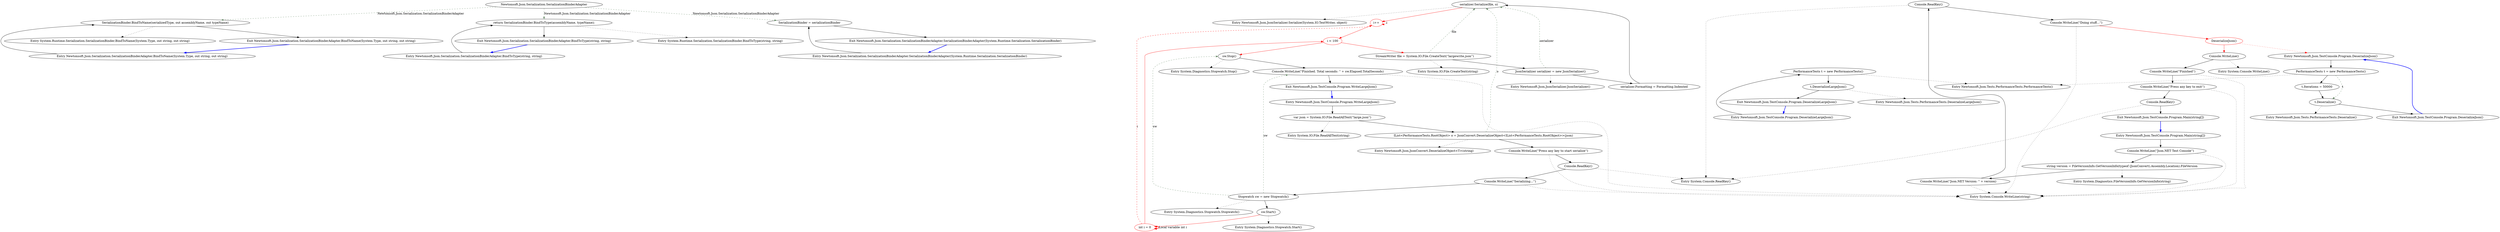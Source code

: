 digraph  {
m3_10 [label="Entry System.Runtime.Serialization.SerializationBinder.BindToName(System.Type, out string, out string)", span="0-0", cluster="System.Runtime.Serialization.SerializationBinder.BindToName(System.Type, out string, out string)", file="JsonSerializerTest.cs"];
m3_7 [label="Entry Newtonsoft.Json.Serialization.SerializationBinderAdapter.BindToName(System.Type, out string, out string)", span="44-44", cluster="Newtonsoft.Json.Serialization.SerializationBinderAdapter.BindToName(System.Type, out string, out string)", file="JsonSerializerTest.cs"];
m3_8 [label="SerializationBinder.BindToName(serializedType, out assemblyName, out typeName)", span="47-47", cluster="Newtonsoft.Json.Serialization.SerializationBinderAdapter.BindToName(System.Type, out string, out string)", file="JsonSerializerTest.cs"];
m3_9 [label="Exit Newtonsoft.Json.Serialization.SerializationBinderAdapter.BindToName(System.Type, out string, out string)", span="44-44", cluster="Newtonsoft.Json.Serialization.SerializationBinderAdapter.BindToName(System.Type, out string, out string)", file="JsonSerializerTest.cs"];
m3_3 [label="Entry Newtonsoft.Json.Serialization.SerializationBinderAdapter.BindToType(string, string)", span="39-39", cluster="Newtonsoft.Json.Serialization.SerializationBinderAdapter.BindToType(string, string)", file="JsonSerializerTest.cs"];
m3_4 [label="return SerializationBinder.BindToType(assemblyName, typeName);", span="41-41", cluster="Newtonsoft.Json.Serialization.SerializationBinderAdapter.BindToType(string, string)", file="JsonSerializerTest.cs"];
m3_5 [label="Exit Newtonsoft.Json.Serialization.SerializationBinderAdapter.BindToType(string, string)", span="39-39", cluster="Newtonsoft.Json.Serialization.SerializationBinderAdapter.BindToType(string, string)", file="JsonSerializerTest.cs"];
m3_6 [label="Entry System.Runtime.Serialization.SerializationBinder.BindToType(string, string)", span="0-0", cluster="System.Runtime.Serialization.SerializationBinder.BindToType(string, string)", file="JsonSerializerTest.cs"];
m3_0 [label="Entry Newtonsoft.Json.Serialization.SerializationBinderAdapter.SerializationBinderAdapter(System.Runtime.Serialization.SerializationBinder)", span="34-34", cluster="Newtonsoft.Json.Serialization.SerializationBinderAdapter.SerializationBinderAdapter(System.Runtime.Serialization.SerializationBinder)", file="JsonSerializerTest.cs"];
m3_1 [label="SerializationBinder = serializationBinder", span="36-36", cluster="Newtonsoft.Json.Serialization.SerializationBinderAdapter.SerializationBinderAdapter(System.Runtime.Serialization.SerializationBinder)", file="JsonSerializerTest.cs"];
m3_2 [label="Exit Newtonsoft.Json.Serialization.SerializationBinderAdapter.SerializationBinderAdapter(System.Runtime.Serialization.SerializationBinder)", span="34-34", cluster="Newtonsoft.Json.Serialization.SerializationBinderAdapter.SerializationBinderAdapter(System.Runtime.Serialization.SerializationBinder)", file="JsonSerializerTest.cs"];
m3_11 [label="Newtonsoft.Json.Serialization.SerializationBinderAdapter", span="", file="JsonSerializerTest.cs"];
m4_52 [label="Entry Newtonsoft.Json.JsonSerializer.Serialize(System.IO.TextWriter, object)", span="817-817", cluster="Newtonsoft.Json.JsonSerializer.Serialize(System.IO.TextWriter, object)", file="Program.cs"];
m4_14 [label="Entry System.Console.ReadKey()", span="0-0", cluster="System.Console.ReadKey()", file="Program.cs"];
m4_0 [label="Entry Newtonsoft.Json.TestConsole.Program.Main(string[])", span="13-13", cluster="Newtonsoft.Json.TestConsole.Program.Main(string[])", file="Program.cs"];
m4_1 [label="Console.WriteLine(''Json.NET Test Console'')", span="15-15", cluster="Newtonsoft.Json.TestConsole.Program.Main(string[])", file="Program.cs"];
m4_2 [label="string version = FileVersionInfo.GetVersionInfo(typeof (JsonConvert).Assembly.Location).FileVersion", span="17-17", cluster="Newtonsoft.Json.TestConsole.Program.Main(string[])", file="Program.cs"];
m4_3 [label="Console.WriteLine(''Json.NET Version: '' + version)", span="18-18", cluster="Newtonsoft.Json.TestConsole.Program.Main(string[])", file="Program.cs"];
m4_4 [label="Console.ReadKey()", span="19-19", cluster="Newtonsoft.Json.TestConsole.Program.Main(string[])", file="Program.cs"];
m4_5 [label="Console.WriteLine(''Doing stuff...'')", span="21-21", cluster="Newtonsoft.Json.TestConsole.Program.Main(string[])", file="Program.cs"];
m4_6 [label="DeserializeJson()", span="28-28", cluster="Newtonsoft.Json.TestConsole.Program.Main(string[])", color=red, community=0, file="Program.cs"];
m4_7 [label="Console.WriteLine()", span="30-30", cluster="Newtonsoft.Json.TestConsole.Program.Main(string[])", file="Program.cs"];
m4_8 [label="Console.WriteLine(''Finished'')", span="31-31", cluster="Newtonsoft.Json.TestConsole.Program.Main(string[])", file="Program.cs"];
m4_9 [label="Console.WriteLine(''Press any key to exit'')", span="32-32", cluster="Newtonsoft.Json.TestConsole.Program.Main(string[])", file="Program.cs"];
m4_10 [label="Console.ReadKey()", span="33-33", cluster="Newtonsoft.Json.TestConsole.Program.Main(string[])", file="Program.cs"];
m4_11 [label="Exit Newtonsoft.Json.TestConsole.Program.Main(string[])", span="13-13", cluster="Newtonsoft.Json.TestConsole.Program.Main(string[])", file="Program.cs"];
m4_15 [label="Entry Newtonsoft.Json.TestConsole.Program.DeserializeJson()", span="36-36", cluster="Newtonsoft.Json.TestConsole.Program.DeserializeJson()", file="Program.cs"];
m4_17 [label="PerformanceTests t = new PerformanceTests()", span="38-38", cluster="Newtonsoft.Json.TestConsole.Program.DeserializeJson()", file="Program.cs"];
m4_18 [label="t.Iterations = 50000", span="39-39", cluster="Newtonsoft.Json.TestConsole.Program.DeserializeJson()", file="Program.cs"];
m4_19 [label="t.Deserialize()", span="40-40", cluster="Newtonsoft.Json.TestConsole.Program.DeserializeJson()", file="Program.cs"];
m4_20 [label="Exit Newtonsoft.Json.TestConsole.Program.DeserializeJson()", span="36-36", cluster="Newtonsoft.Json.TestConsole.Program.DeserializeJson()", file="Program.cs"];
m4_51 [label="Entry Newtonsoft.Json.JsonSerializer.JsonSerializer()", span="433-433", cluster="Newtonsoft.Json.JsonSerializer.JsonSerializer()", file="Program.cs"];
m4_23 [label="Entry Newtonsoft.Json.TestConsole.Program.DeserializeLargeJson()", span="43-43", cluster="Newtonsoft.Json.TestConsole.Program.DeserializeLargeJson()", file="Program.cs"];
m4_24 [label="PerformanceTests t = new PerformanceTests()", span="45-45", cluster="Newtonsoft.Json.TestConsole.Program.DeserializeLargeJson()", file="Program.cs"];
m4_25 [label="t.DeserializeLargeJson()", span="46-46", cluster="Newtonsoft.Json.TestConsole.Program.DeserializeLargeJson()", file="Program.cs"];
m4_26 [label="Exit Newtonsoft.Json.TestConsole.Program.DeserializeLargeJson()", span="43-43", cluster="Newtonsoft.Json.TestConsole.Program.DeserializeLargeJson()", file="Program.cs"];
m4_50 [label="Entry System.IO.File.CreateText(string)", span="0-0", cluster="System.IO.File.CreateText(string)", file="Program.cs"];
m4_48 [label="Entry System.Diagnostics.Stopwatch.Stopwatch()", span="0-0", cluster="System.Diagnostics.Stopwatch.Stopwatch()", file="Program.cs"];
m4_49 [label="Entry System.Diagnostics.Stopwatch.Start()", span="0-0", cluster="System.Diagnostics.Stopwatch.Start()", file="Program.cs"];
m4_47 [label="Entry Newtonsoft.Json.JsonConvert.DeserializeObject<T>(string)", span="739-739", cluster="Newtonsoft.Json.JsonConvert.DeserializeObject<T>(string)", file="Program.cs"];
m4_13 [label="Entry System.Diagnostics.FileVersionInfo.GetVersionInfo(string)", span="0-0", cluster="System.Diagnostics.FileVersionInfo.GetVersionInfo(string)", file="Program.cs"];
m4_22 [label="Entry Newtonsoft.Json.Tests.PerformanceTests.Deserialize()", span="219-219", cluster="Newtonsoft.Json.Tests.PerformanceTests.Deserialize()", file="Program.cs"];
m4_27 [label="Entry Newtonsoft.Json.Tests.PerformanceTests.DeserializeLargeJson()", span="182-182", cluster="Newtonsoft.Json.Tests.PerformanceTests.DeserializeLargeJson()", file="Program.cs"];
m4_28 [label="Entry Newtonsoft.Json.TestConsole.Program.WriteLargeJson()", span="49-49", cluster="Newtonsoft.Json.TestConsole.Program.WriteLargeJson()", file="Program.cs"];
m4_29 [label="var json = System.IO.File.ReadAllText(''large.json'')", span="51-51", cluster="Newtonsoft.Json.TestConsole.Program.WriteLargeJson()", file="Program.cs"];
m4_30 [label="IList<PerformanceTests.RootObject> o = JsonConvert.DeserializeObject<IList<PerformanceTests.RootObject>>(json)", span="53-53", cluster="Newtonsoft.Json.TestConsole.Program.WriteLargeJson()", file="Program.cs"];
m4_31 [label="Console.WriteLine(''Press any key to start serialize'')", span="55-55", cluster="Newtonsoft.Json.TestConsole.Program.WriteLargeJson()", file="Program.cs"];
m4_41 [label="serializer.Serialize(file, o)", span="68-68", cluster="Newtonsoft.Json.TestConsole.Program.WriteLargeJson()", file="Program.cs"];
m4_32 [label="Console.ReadKey()", span="56-56", cluster="Newtonsoft.Json.TestConsole.Program.WriteLargeJson()", file="Program.cs"];
m4_33 [label="Console.WriteLine(''Serializing...'')", span="57-57", cluster="Newtonsoft.Json.TestConsole.Program.WriteLargeJson()", file="Program.cs"];
m4_34 [label="Stopwatch sw = new Stopwatch()", span="59-59", cluster="Newtonsoft.Json.TestConsole.Program.WriteLargeJson()", file="Program.cs"];
m4_35 [label="sw.Start()", span="60-60", cluster="Newtonsoft.Json.TestConsole.Program.WriteLargeJson()", file="Program.cs"];
m4_43 [label="sw.Stop()", span="72-72", cluster="Newtonsoft.Json.TestConsole.Program.WriteLargeJson()", file="Program.cs"];
m4_44 [label="Console.WriteLine(''Finished. Total seconds: '' + sw.Elapsed.TotalSeconds)", span="74-74", cluster="Newtonsoft.Json.TestConsole.Program.WriteLargeJson()", file="Program.cs"];
m4_36 [label="int i = 0", span="62-62", cluster="Newtonsoft.Json.TestConsole.Program.WriteLargeJson()", color=red, community=0, file="Program.cs"];
m4_37 [label="i < 100", span="62-62", cluster="Newtonsoft.Json.TestConsole.Program.WriteLargeJson()", color=red, community=0, file="Program.cs"];
m4_42 [label="i++", span="62-62", cluster="Newtonsoft.Json.TestConsole.Program.WriteLargeJson()", color=red, community=0, file="Program.cs"];
m4_38 [label="StreamWriter file = System.IO.File.CreateText(''largewrite.json'')", span="64-64", cluster="Newtonsoft.Json.TestConsole.Program.WriteLargeJson()", file="Program.cs"];
m4_39 [label="JsonSerializer serializer = new JsonSerializer()", span="66-66", cluster="Newtonsoft.Json.TestConsole.Program.WriteLargeJson()", file="Program.cs"];
m4_40 [label="serializer.Formatting = Formatting.Indented", span="67-67", cluster="Newtonsoft.Json.TestConsole.Program.WriteLargeJson()", file="Program.cs"];
m4_45 [label="Exit Newtonsoft.Json.TestConsole.Program.WriteLargeJson()", span="49-49", cluster="Newtonsoft.Json.TestConsole.Program.WriteLargeJson()", file="Program.cs"];
m4_12 [label="Entry System.Console.WriteLine(string)", span="0-0", cluster="System.Console.WriteLine(string)", file="Program.cs"];
m4_53 [label="Entry System.Diagnostics.Stopwatch.Stop()", span="0-0", cluster="System.Diagnostics.Stopwatch.Stop()", file="Program.cs"];
m4_21 [label="Entry Newtonsoft.Json.Tests.PerformanceTests.PerformanceTests()", span="66-66", cluster="Newtonsoft.Json.Tests.PerformanceTests.PerformanceTests()", file="Program.cs"];
m4_16 [label="Entry System.Console.WriteLine()", span="0-0", cluster="System.Console.WriteLine()", file="Program.cs"];
m4_46 [label="Entry System.IO.File.ReadAllText(string)", span="0-0", cluster="System.IO.File.ReadAllText(string)", file="Program.cs"];
m3_7 -> m3_8  [key=0, style=solid];
m3_8 -> m3_9  [key=0, style=solid];
m3_8 -> m3_10  [key=2, style=dotted];
m3_9 -> m3_7  [key=0, style=bold, color=blue];
m3_3 -> m3_4  [key=0, style=solid];
m3_4 -> m3_5  [key=0, style=solid];
m3_4 -> m3_6  [key=2, style=dotted];
m3_5 -> m3_3  [key=0, style=bold, color=blue];
m3_0 -> m3_1  [key=0, style=solid];
m3_1 -> m3_2  [key=0, style=solid];
m3_2 -> m3_0  [key=0, style=bold, color=blue];
m3_11 -> m3_1  [key=1, style=dashed, color=darkseagreen4, label="Newtonsoft.Json.Serialization.SerializationBinderAdapter"];
m3_11 -> m3_4  [key=1, style=dashed, color=darkseagreen4, label="Newtonsoft.Json.Serialization.SerializationBinderAdapter"];
m3_11 -> m3_8  [key=1, style=dashed, color=darkseagreen4, label="Newtonsoft.Json.Serialization.SerializationBinderAdapter"];
m4_0 -> m4_1  [key=0, style=solid];
m4_1 -> m4_2  [key=0, style=solid];
m4_1 -> m4_12  [key=2, style=dotted];
m4_2 -> m4_3  [key=0, style=solid];
m4_2 -> m4_13  [key=2, style=dotted];
m4_3 -> m4_4  [key=0, style=solid];
m4_3 -> m4_12  [key=2, style=dotted];
m4_4 -> m4_5  [key=0, style=solid];
m4_4 -> m4_14  [key=2, style=dotted];
m4_5 -> m4_6  [key=0, style=solid, color=red];
m4_5 -> m4_12  [key=2, style=dotted];
m4_6 -> m4_7  [key=0, style=solid, color=red];
m4_6 -> m4_15  [key=2, style=dotted, color=red];
m4_7 -> m4_8  [key=0, style=solid];
m4_7 -> m4_16  [key=2, style=dotted];
m4_8 -> m4_9  [key=0, style=solid];
m4_8 -> m4_12  [key=2, style=dotted];
m4_9 -> m4_10  [key=0, style=solid];
m4_9 -> m4_12  [key=2, style=dotted];
m4_10 -> m4_11  [key=0, style=solid];
m4_10 -> m4_14  [key=2, style=dotted];
m4_11 -> m4_0  [key=0, style=bold, color=blue];
m4_15 -> m4_17  [key=0, style=solid];
m4_17 -> m4_18  [key=0, style=solid];
m4_17 -> m4_21  [key=2, style=dotted];
m4_17 -> m4_19  [key=1, style=dashed, color=darkseagreen4, label=t];
m4_18 -> m4_19  [key=0, style=solid];
m4_19 -> m4_20  [key=0, style=solid];
m4_19 -> m4_22  [key=2, style=dotted];
m4_20 -> m4_15  [key=0, style=bold, color=blue];
m4_23 -> m4_24  [key=0, style=solid];
m4_24 -> m4_25  [key=0, style=solid];
m4_24 -> m4_21  [key=2, style=dotted];
m4_25 -> m4_26  [key=0, style=solid];
m4_25 -> m4_27  [key=2, style=dotted];
m4_26 -> m4_23  [key=0, style=bold, color=blue];
m4_28 -> m4_29  [key=0, style=solid];
m4_29 -> m4_30  [key=0, style=solid];
m4_29 -> m4_46  [key=2, style=dotted];
m4_30 -> m4_31  [key=0, style=solid];
m4_30 -> m4_47  [key=2, style=dotted];
m4_30 -> m4_41  [key=1, style=dashed, color=darkseagreen4, label=o];
m4_31 -> m4_32  [key=0, style=solid];
m4_31 -> m4_12  [key=2, style=dotted];
m4_41 -> m4_42  [key=0, style=solid, color=red];
m4_41 -> m4_52  [key=2, style=dotted];
m4_32 -> m4_33  [key=0, style=solid];
m4_32 -> m4_14  [key=2, style=dotted];
m4_33 -> m4_34  [key=0, style=solid];
m4_33 -> m4_12  [key=2, style=dotted];
m4_34 -> m4_35  [key=0, style=solid];
m4_34 -> m4_48  [key=2, style=dotted];
m4_34 -> m4_43  [key=1, style=dashed, color=darkseagreen4, label=sw];
m4_34 -> m4_44  [key=1, style=dashed, color=darkseagreen4, label=sw];
m4_35 -> m4_36  [key=0, style=solid, color=red];
m4_35 -> m4_49  [key=2, style=dotted];
m4_43 -> m4_44  [key=0, style=solid];
m4_43 -> m4_53  [key=2, style=dotted];
m4_44 -> m4_45  [key=0, style=solid];
m4_44 -> m4_12  [key=2, style=dotted];
m4_36 -> m4_37  [key=0, style=solid, color=red];
m4_36 -> m4_42  [key=1, style=dashed, color=red, label=i];
m4_36 -> m4_36  [key=3, color=red, style=bold, label="Local variable int i"];
m4_37 -> m4_38  [key=0, style=solid, color=red];
m4_37 -> m4_43  [key=0, style=solid, color=red];
m4_42 -> m4_37  [key=0, style=solid, color=red];
m4_42 -> m4_42  [key=1, style=dashed, color=red, label=i];
m4_38 -> m4_39  [key=0, style=solid];
m4_38 -> m4_50  [key=2, style=dotted];
m4_38 -> m4_41  [key=1, style=dashed, color=darkseagreen4, label=file];
m4_39 -> m4_40  [key=0, style=solid];
m4_39 -> m4_51  [key=2, style=dotted];
m4_39 -> m4_41  [key=1, style=dashed, color=darkseagreen4, label=serializer];
m4_40 -> m4_41  [key=0, style=solid];
m4_45 -> m4_28  [key=0, style=bold, color=blue];
}
